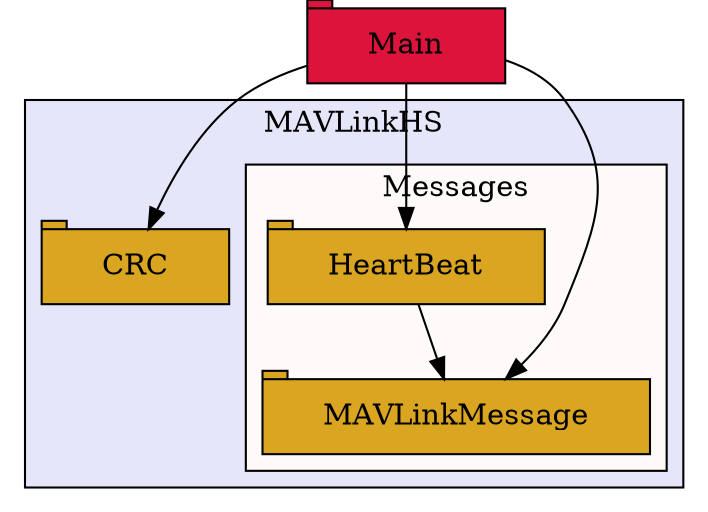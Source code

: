 digraph "Import visualisation" {
    node [margin="0.4,0.1"
         ,style=filled];
    subgraph cluster_MAVLinkHS {
        graph [fillcolor=lavender
              ,style=filled
              ,label=MAVLinkHS];
        subgraph cluster_Messages {
            graph [fillcolor=snow
                  ,style=filled
                  ,label=Messages];
            2 [label=HeartBeat
              ,fillcolor=goldenrod
              ,shape=tab];
            3 [label=MAVLinkMessage
              ,fillcolor=goldenrod
              ,shape=tab];
        }
        1 [label=CRC
          ,fillcolor=goldenrod
          ,shape=tab];
    }
    4 [label=Main
      ,fillcolor=crimson
      ,shape=tab];
    2 -> 3 [color=black];
    4 -> 1 [color=black];
    4 -> 2 [color=black];
    4 -> 3 [color=black];
}
